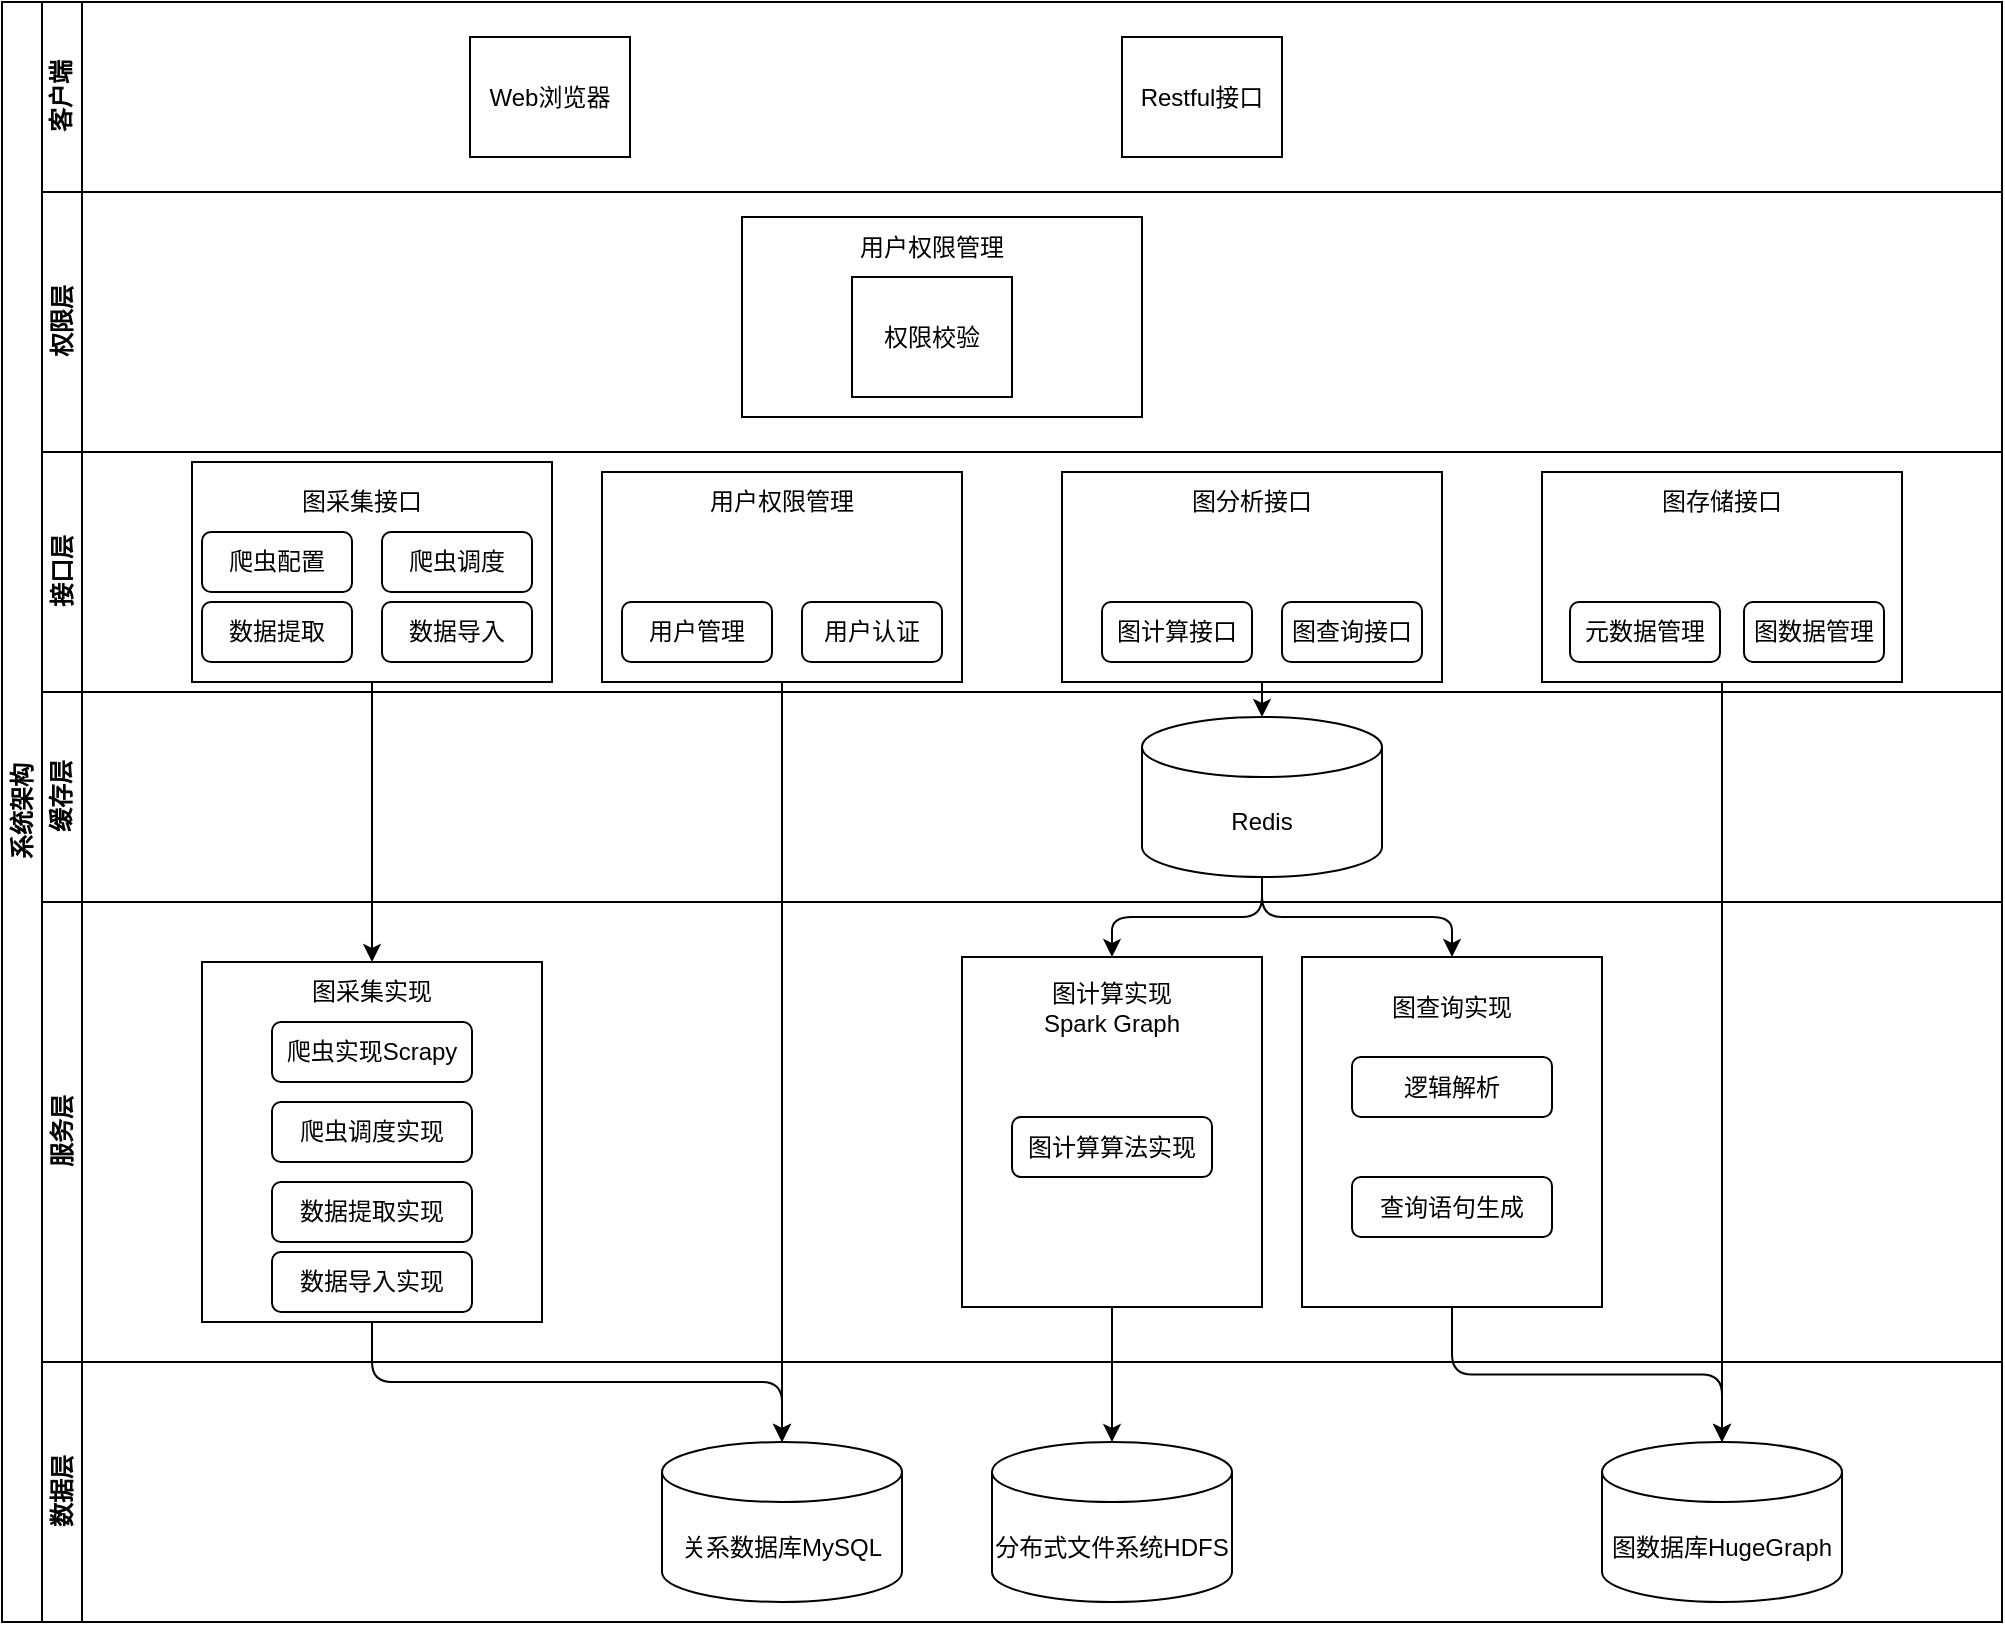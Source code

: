 <mxfile version="22.1.21" type="github">
  <diagram id="prtHgNgQTEPvFCAcTncT" name="Page-1">
    <mxGraphModel dx="1434" dy="738" grid="1" gridSize="10" guides="1" tooltips="1" connect="1" arrows="1" fold="1" page="1" pageScale="1" pageWidth="827" pageHeight="1169" math="0" shadow="0">
      <root>
        <mxCell id="0" />
        <mxCell id="1" parent="0" />
        <mxCell id="dNxyNK7c78bLwvsdeMH5-19" value="系统架构" style="swimlane;html=1;childLayout=stackLayout;resizeParent=1;resizeParentMax=0;horizontal=0;startSize=20;horizontalStack=0;" parent="1" vertex="1">
          <mxGeometry x="140" y="130" width="1000" height="810" as="geometry">
            <mxRectangle x="120" y="120" width="40" height="60" as="alternateBounds" />
          </mxGeometry>
        </mxCell>
        <mxCell id="dNxyNK7c78bLwvsdeMH5-20" value="客户端" style="swimlane;html=1;startSize=20;horizontal=0;" parent="dNxyNK7c78bLwvsdeMH5-19" vertex="1">
          <mxGeometry x="20" width="980" height="95" as="geometry" />
        </mxCell>
        <mxCell id="dNxyNK7c78bLwvsdeMH5-24" value="Web浏览器" style="rounded=0;whiteSpace=wrap;html=1;fontFamily=Helvetica;fontSize=12;fontColor=#000000;align=center;" parent="dNxyNK7c78bLwvsdeMH5-20" vertex="1">
          <mxGeometry x="214" y="17.5" width="80" height="60" as="geometry" />
        </mxCell>
        <mxCell id="dNxyNK7c78bLwvsdeMH5-30" value="Restful接口" style="rounded=0;whiteSpace=wrap;html=1;fontFamily=Helvetica;fontSize=12;fontColor=#000000;align=center;" parent="dNxyNK7c78bLwvsdeMH5-20" vertex="1">
          <mxGeometry x="540" y="17.5" width="80" height="60" as="geometry" />
        </mxCell>
        <mxCell id="OXVK6N7dL4cA4dyh83I7-69" value="权限层" style="swimlane;html=1;startSize=20;horizontal=0;" parent="dNxyNK7c78bLwvsdeMH5-19" vertex="1">
          <mxGeometry x="20" y="95" width="980" height="130" as="geometry" />
        </mxCell>
        <mxCell id="OXVK6N7dL4cA4dyh83I7-86" value="" style="rounded=0;whiteSpace=wrap;html=1;fontFamily=Helvetica;fontSize=12;fontColor=#000000;align=center;" parent="OXVK6N7dL4cA4dyh83I7-69" vertex="1">
          <mxGeometry x="350" y="12.5" width="200" height="100" as="geometry" />
        </mxCell>
        <mxCell id="OXVK6N7dL4cA4dyh83I7-70" value="权限校验" style="rounded=0;whiteSpace=wrap;html=1;fontFamily=Helvetica;fontSize=12;fontColor=#000000;align=center;" parent="OXVK6N7dL4cA4dyh83I7-69" vertex="1">
          <mxGeometry x="405" y="42.5" width="80" height="60" as="geometry" />
        </mxCell>
        <mxCell id="OXVK6N7dL4cA4dyh83I7-87" value="用户权限管理" style="text;html=1;strokeColor=none;fillColor=none;align=center;verticalAlign=middle;whiteSpace=wrap;rounded=0;" parent="OXVK6N7dL4cA4dyh83I7-69" vertex="1">
          <mxGeometry x="380" y="12.5" width="130" height="30" as="geometry" />
        </mxCell>
        <mxCell id="dNxyNK7c78bLwvsdeMH5-21" value="接口层" style="swimlane;html=1;startSize=20;horizontal=0;" parent="dNxyNK7c78bLwvsdeMH5-19" vertex="1">
          <mxGeometry x="20" y="225" width="980" height="120" as="geometry" />
        </mxCell>
        <mxCell id="dNxyNK7c78bLwvsdeMH5-26" value="" style="rounded=0;whiteSpace=wrap;html=1;fontFamily=Helvetica;fontSize=12;fontColor=#000000;align=center;" parent="dNxyNK7c78bLwvsdeMH5-21" vertex="1">
          <mxGeometry x="75" y="5" width="180" height="110" as="geometry" />
        </mxCell>
        <mxCell id="OXVK6N7dL4cA4dyh83I7-6" value="" style="rounded=0;whiteSpace=wrap;html=1;fontFamily=Helvetica;fontSize=12;fontColor=#000000;align=center;" parent="dNxyNK7c78bLwvsdeMH5-21" vertex="1">
          <mxGeometry x="750" y="10" width="180" height="105" as="geometry" />
        </mxCell>
        <mxCell id="OXVK6N7dL4cA4dyh83I7-10" value="" style="rounded=0;whiteSpace=wrap;html=1;fontFamily=Helvetica;fontSize=12;fontColor=#000000;align=center;" parent="dNxyNK7c78bLwvsdeMH5-21" vertex="1">
          <mxGeometry x="510" y="10" width="190" height="105" as="geometry" />
        </mxCell>
        <mxCell id="OXVK6N7dL4cA4dyh83I7-58" value="图计算接口" style="rounded=1;whiteSpace=wrap;html=1;" parent="dNxyNK7c78bLwvsdeMH5-21" vertex="1">
          <mxGeometry x="530" y="75" width="75" height="30" as="geometry" />
        </mxCell>
        <mxCell id="OXVK6N7dL4cA4dyh83I7-59" value="图查询接口" style="rounded=1;whiteSpace=wrap;html=1;" parent="dNxyNK7c78bLwvsdeMH5-21" vertex="1">
          <mxGeometry x="620" y="75" width="70" height="30" as="geometry" />
        </mxCell>
        <mxCell id="OXVK6N7dL4cA4dyh83I7-60" value="图分析接口" style="text;html=1;strokeColor=none;fillColor=none;align=center;verticalAlign=middle;whiteSpace=wrap;rounded=0;" parent="dNxyNK7c78bLwvsdeMH5-21" vertex="1">
          <mxGeometry x="565" y="10" width="80" height="30" as="geometry" />
        </mxCell>
        <mxCell id="OXVK6N7dL4cA4dyh83I7-106" value="图存储接口" style="text;html=1;strokeColor=none;fillColor=none;align=center;verticalAlign=middle;whiteSpace=wrap;rounded=0;" parent="dNxyNK7c78bLwvsdeMH5-21" vertex="1">
          <mxGeometry x="800" y="10" width="80" height="30" as="geometry" />
        </mxCell>
        <mxCell id="OXVK6N7dL4cA4dyh83I7-107" value="元数据管理" style="rounded=1;whiteSpace=wrap;html=1;" parent="dNxyNK7c78bLwvsdeMH5-21" vertex="1">
          <mxGeometry x="764" y="75" width="75" height="30" as="geometry" />
        </mxCell>
        <mxCell id="OXVK6N7dL4cA4dyh83I7-108" value="图数据管理" style="rounded=1;whiteSpace=wrap;html=1;" parent="dNxyNK7c78bLwvsdeMH5-21" vertex="1">
          <mxGeometry x="851" y="75" width="70" height="30" as="geometry" />
        </mxCell>
        <mxCell id="OXVK6N7dL4cA4dyh83I7-114" value="图采集接口" style="text;html=1;strokeColor=none;fillColor=none;align=center;verticalAlign=middle;whiteSpace=wrap;rounded=0;" parent="dNxyNK7c78bLwvsdeMH5-21" vertex="1">
          <mxGeometry x="120" y="10" width="80" height="30" as="geometry" />
        </mxCell>
        <mxCell id="OXVK6N7dL4cA4dyh83I7-119" value="爬虫配置" style="rounded=1;whiteSpace=wrap;html=1;" parent="dNxyNK7c78bLwvsdeMH5-21" vertex="1">
          <mxGeometry x="80" y="40" width="75" height="30" as="geometry" />
        </mxCell>
        <mxCell id="OXVK6N7dL4cA4dyh83I7-120" value="爬虫调度" style="rounded=1;whiteSpace=wrap;html=1;" parent="dNxyNK7c78bLwvsdeMH5-21" vertex="1">
          <mxGeometry x="170" y="40" width="75" height="30" as="geometry" />
        </mxCell>
        <mxCell id="OXVK6N7dL4cA4dyh83I7-121" value="数据导入" style="rounded=1;whiteSpace=wrap;html=1;" parent="dNxyNK7c78bLwvsdeMH5-21" vertex="1">
          <mxGeometry x="170" y="75" width="75" height="30" as="geometry" />
        </mxCell>
        <mxCell id="OXVK6N7dL4cA4dyh83I7-122" value="数据提取" style="rounded=1;whiteSpace=wrap;html=1;" parent="dNxyNK7c78bLwvsdeMH5-21" vertex="1">
          <mxGeometry x="80" y="75" width="75" height="30" as="geometry" />
        </mxCell>
        <mxCell id="gIh5Fo65XQ78Bha1B1qZ-2" value="" style="rounded=0;whiteSpace=wrap;html=1;fontFamily=Helvetica;fontSize=12;fontColor=#000000;align=center;" vertex="1" parent="dNxyNK7c78bLwvsdeMH5-21">
          <mxGeometry x="280" y="10" width="180" height="105" as="geometry" />
        </mxCell>
        <mxCell id="gIh5Fo65XQ78Bha1B1qZ-3" value="用户权限管理" style="text;html=1;strokeColor=none;fillColor=none;align=center;verticalAlign=middle;whiteSpace=wrap;rounded=0;" vertex="1" parent="dNxyNK7c78bLwvsdeMH5-21">
          <mxGeometry x="330" y="10" width="80" height="30" as="geometry" />
        </mxCell>
        <mxCell id="gIh5Fo65XQ78Bha1B1qZ-4" value="用户管理" style="rounded=1;whiteSpace=wrap;html=1;" vertex="1" parent="dNxyNK7c78bLwvsdeMH5-21">
          <mxGeometry x="290" y="75" width="75" height="30" as="geometry" />
        </mxCell>
        <mxCell id="gIh5Fo65XQ78Bha1B1qZ-5" value="用户认证" style="rounded=1;whiteSpace=wrap;html=1;" vertex="1" parent="dNxyNK7c78bLwvsdeMH5-21">
          <mxGeometry x="380" y="75" width="70" height="30" as="geometry" />
        </mxCell>
        <mxCell id="OXVK6N7dL4cA4dyh83I7-91" value="缓存层" style="swimlane;html=1;startSize=20;horizontal=0;" parent="dNxyNK7c78bLwvsdeMH5-19" vertex="1">
          <mxGeometry x="20" y="345" width="980" height="105" as="geometry" />
        </mxCell>
        <mxCell id="OXVK6N7dL4cA4dyh83I7-95" value="Redis" style="shape=cylinder3;whiteSpace=wrap;html=1;boundedLbl=1;backgroundOutline=1;size=15;" parent="OXVK6N7dL4cA4dyh83I7-91" vertex="1">
          <mxGeometry x="550" y="12.5" width="120" height="80" as="geometry" />
        </mxCell>
        <mxCell id="OXVK6N7dL4cA4dyh83I7-73" style="edgeStyle=orthogonalEdgeStyle;rounded=1;orthogonalLoop=1;jettySize=auto;html=1;exitX=0.5;exitY=1;exitDx=0;exitDy=0;entryX=0.5;entryY=0;entryDx=0;entryDy=0;entryPerimeter=0;curved=0;" parent="dNxyNK7c78bLwvsdeMH5-19" source="OXVK6N7dL4cA4dyh83I7-52" target="OXVK6N7dL4cA4dyh83I7-68" edge="1">
          <mxGeometry relative="1" as="geometry" />
        </mxCell>
        <mxCell id="dNxyNK7c78bLwvsdeMH5-22" value="服务层" style="swimlane;html=1;startSize=20;horizontal=0;" parent="dNxyNK7c78bLwvsdeMH5-19" vertex="1">
          <mxGeometry x="20" y="450" width="980" height="230" as="geometry" />
        </mxCell>
        <mxCell id="OXVK6N7dL4cA4dyh83I7-24" value="" style="rounded=0;whiteSpace=wrap;html=1;fontFamily=Helvetica;fontSize=12;fontColor=#000000;align=center;" parent="dNxyNK7c78bLwvsdeMH5-22" vertex="1">
          <mxGeometry x="80" y="30" width="170" height="180" as="geometry" />
        </mxCell>
        <mxCell id="OXVK6N7dL4cA4dyh83I7-29" value="图采集实现&lt;br&gt;" style="text;html=1;strokeColor=none;fillColor=none;align=center;verticalAlign=middle;whiteSpace=wrap;rounded=0;" parent="dNxyNK7c78bLwvsdeMH5-22" vertex="1">
          <mxGeometry x="125" y="30" width="80" height="30" as="geometry" />
        </mxCell>
        <mxCell id="OXVK6N7dL4cA4dyh83I7-45" value="" style="rounded=0;whiteSpace=wrap;html=1;fontFamily=Helvetica;fontSize=12;fontColor=#000000;align=center;" parent="dNxyNK7c78bLwvsdeMH5-22" vertex="1">
          <mxGeometry x="460" y="27.5" width="150" height="175" as="geometry" />
        </mxCell>
        <mxCell id="OXVK6N7dL4cA4dyh83I7-46" value="图计算算法实现" style="rounded=1;whiteSpace=wrap;html=1;" parent="dNxyNK7c78bLwvsdeMH5-22" vertex="1">
          <mxGeometry x="485" y="107.5" width="100" height="30" as="geometry" />
        </mxCell>
        <mxCell id="OXVK6N7dL4cA4dyh83I7-50" value="图计算实现Spark Graph" style="text;html=1;strokeColor=none;fillColor=none;align=center;verticalAlign=middle;whiteSpace=wrap;rounded=0;" parent="dNxyNK7c78bLwvsdeMH5-22" vertex="1">
          <mxGeometry x="495" y="37.5" width="80" height="30" as="geometry" />
        </mxCell>
        <mxCell id="OXVK6N7dL4cA4dyh83I7-52" value="" style="rounded=0;whiteSpace=wrap;html=1;fontFamily=Helvetica;fontSize=12;fontColor=#000000;align=center;" parent="dNxyNK7c78bLwvsdeMH5-22" vertex="1">
          <mxGeometry x="630" y="27.5" width="150" height="175" as="geometry" />
        </mxCell>
        <mxCell id="OXVK6N7dL4cA4dyh83I7-57" value="图查询实现" style="text;html=1;strokeColor=none;fillColor=none;align=center;verticalAlign=middle;whiteSpace=wrap;rounded=0;" parent="dNxyNK7c78bLwvsdeMH5-22" vertex="1">
          <mxGeometry x="665" y="37.5" width="80" height="30" as="geometry" />
        </mxCell>
        <mxCell id="OXVK6N7dL4cA4dyh83I7-63" value="逻辑解析" style="rounded=1;whiteSpace=wrap;html=1;" parent="dNxyNK7c78bLwvsdeMH5-22" vertex="1">
          <mxGeometry x="655" y="77.5" width="100" height="30" as="geometry" />
        </mxCell>
        <mxCell id="OXVK6N7dL4cA4dyh83I7-64" value="查询语句生成" style="rounded=1;whiteSpace=wrap;html=1;" parent="dNxyNK7c78bLwvsdeMH5-22" vertex="1">
          <mxGeometry x="655" y="137.5" width="100" height="30" as="geometry" />
        </mxCell>
        <mxCell id="OXVK6N7dL4cA4dyh83I7-124" value="爬虫实现Scrapy" style="rounded=1;whiteSpace=wrap;html=1;" parent="dNxyNK7c78bLwvsdeMH5-22" vertex="1">
          <mxGeometry x="115" y="60" width="100" height="30" as="geometry" />
        </mxCell>
        <mxCell id="OXVK6N7dL4cA4dyh83I7-126" value="爬虫调度实现" style="rounded=1;whiteSpace=wrap;html=1;" parent="dNxyNK7c78bLwvsdeMH5-22" vertex="1">
          <mxGeometry x="115" y="100" width="100" height="30" as="geometry" />
        </mxCell>
        <mxCell id="OXVK6N7dL4cA4dyh83I7-127" value="数据提取实现" style="rounded=1;whiteSpace=wrap;html=1;" parent="dNxyNK7c78bLwvsdeMH5-22" vertex="1">
          <mxGeometry x="115" y="140" width="100" height="30" as="geometry" />
        </mxCell>
        <mxCell id="OXVK6N7dL4cA4dyh83I7-128" value="数据导入实现" style="rounded=1;whiteSpace=wrap;html=1;" parent="dNxyNK7c78bLwvsdeMH5-22" vertex="1">
          <mxGeometry x="115" y="175" width="100" height="30" as="geometry" />
        </mxCell>
        <mxCell id="OXVK6N7dL4cA4dyh83I7-67" value="数据层" style="swimlane;html=1;startSize=20;horizontal=0;" parent="dNxyNK7c78bLwvsdeMH5-19" vertex="1">
          <mxGeometry x="20" y="680" width="980" height="130" as="geometry" />
        </mxCell>
        <mxCell id="OXVK6N7dL4cA4dyh83I7-68" value="图数据库HugeGraph" style="shape=cylinder3;whiteSpace=wrap;html=1;boundedLbl=1;backgroundOutline=1;size=15;" parent="OXVK6N7dL4cA4dyh83I7-67" vertex="1">
          <mxGeometry x="780" y="40" width="120" height="80" as="geometry" />
        </mxCell>
        <mxCell id="OXVK6N7dL4cA4dyh83I7-74" value="关系数据库MySQL" style="shape=cylinder3;whiteSpace=wrap;html=1;boundedLbl=1;backgroundOutline=1;size=15;" parent="OXVK6N7dL4cA4dyh83I7-67" vertex="1">
          <mxGeometry x="310" y="40" width="120" height="80" as="geometry" />
        </mxCell>
        <mxCell id="OXVK6N7dL4cA4dyh83I7-81" value="分布式文件系统HDFS" style="shape=cylinder3;whiteSpace=wrap;html=1;boundedLbl=1;backgroundOutline=1;size=15;" parent="OXVK6N7dL4cA4dyh83I7-67" vertex="1">
          <mxGeometry x="475" y="40" width="120" height="80" as="geometry" />
        </mxCell>
        <mxCell id="OXVK6N7dL4cA4dyh83I7-77" style="edgeStyle=orthogonalEdgeStyle;rounded=1;orthogonalLoop=1;jettySize=auto;html=1;exitX=0.5;exitY=1;exitDx=0;exitDy=0;entryX=0.5;entryY=0;entryDx=0;entryDy=0;entryPerimeter=0;curved=0;" parent="dNxyNK7c78bLwvsdeMH5-19" source="OXVK6N7dL4cA4dyh83I7-24" target="OXVK6N7dL4cA4dyh83I7-74" edge="1">
          <mxGeometry relative="1" as="geometry" />
        </mxCell>
        <mxCell id="OXVK6N7dL4cA4dyh83I7-83" style="edgeStyle=orthogonalEdgeStyle;rounded=1;orthogonalLoop=1;jettySize=auto;html=1;exitX=0.5;exitY=1;exitDx=0;exitDy=0;curved=0;" parent="dNxyNK7c78bLwvsdeMH5-19" source="OXVK6N7dL4cA4dyh83I7-45" target="OXVK6N7dL4cA4dyh83I7-81" edge="1">
          <mxGeometry relative="1" as="geometry" />
        </mxCell>
        <mxCell id="OXVK6N7dL4cA4dyh83I7-96" style="edgeStyle=orthogonalEdgeStyle;rounded=0;orthogonalLoop=1;jettySize=auto;html=1;exitX=0.5;exitY=1;exitDx=0;exitDy=0;entryX=0.5;entryY=0;entryDx=0;entryDy=0;" parent="dNxyNK7c78bLwvsdeMH5-19" source="dNxyNK7c78bLwvsdeMH5-26" target="OXVK6N7dL4cA4dyh83I7-24" edge="1">
          <mxGeometry relative="1" as="geometry" />
        </mxCell>
        <mxCell id="OXVK6N7dL4cA4dyh83I7-101" style="edgeStyle=orthogonalEdgeStyle;rounded=0;orthogonalLoop=1;jettySize=auto;html=1;exitX=0.5;exitY=1;exitDx=0;exitDy=0;entryX=0.5;entryY=0;entryDx=0;entryDy=0;entryPerimeter=0;" parent="dNxyNK7c78bLwvsdeMH5-19" source="OXVK6N7dL4cA4dyh83I7-6" target="OXVK6N7dL4cA4dyh83I7-68" edge="1">
          <mxGeometry relative="1" as="geometry" />
        </mxCell>
        <mxCell id="OXVK6N7dL4cA4dyh83I7-104" style="edgeStyle=orthogonalEdgeStyle;rounded=1;orthogonalLoop=1;jettySize=auto;html=1;exitX=0.5;exitY=1;exitDx=0;exitDy=0;exitPerimeter=0;entryX=0.5;entryY=0;entryDx=0;entryDy=0;curved=0;" parent="dNxyNK7c78bLwvsdeMH5-19" source="OXVK6N7dL4cA4dyh83I7-95" target="OXVK6N7dL4cA4dyh83I7-52" edge="1">
          <mxGeometry relative="1" as="geometry" />
        </mxCell>
        <mxCell id="gIh5Fo65XQ78Bha1B1qZ-9" style="edgeStyle=orthogonalEdgeStyle;rounded=1;orthogonalLoop=1;jettySize=auto;html=1;exitX=0.5;exitY=1;exitDx=0;exitDy=0;exitPerimeter=0;entryX=0.5;entryY=0;entryDx=0;entryDy=0;curved=0;" edge="1" parent="dNxyNK7c78bLwvsdeMH5-19" source="OXVK6N7dL4cA4dyh83I7-95" target="OXVK6N7dL4cA4dyh83I7-45">
          <mxGeometry relative="1" as="geometry" />
        </mxCell>
        <mxCell id="gIh5Fo65XQ78Bha1B1qZ-10" style="edgeStyle=orthogonalEdgeStyle;rounded=0;orthogonalLoop=1;jettySize=auto;html=1;exitX=0.5;exitY=1;exitDx=0;exitDy=0;entryX=0.5;entryY=0;entryDx=0;entryDy=0;entryPerimeter=0;" edge="1" parent="dNxyNK7c78bLwvsdeMH5-19" source="OXVK6N7dL4cA4dyh83I7-10" target="OXVK6N7dL4cA4dyh83I7-95">
          <mxGeometry relative="1" as="geometry" />
        </mxCell>
        <mxCell id="gIh5Fo65XQ78Bha1B1qZ-11" style="edgeStyle=orthogonalEdgeStyle;rounded=0;orthogonalLoop=1;jettySize=auto;html=1;exitX=0.5;exitY=1;exitDx=0;exitDy=0;" edge="1" parent="dNxyNK7c78bLwvsdeMH5-19" source="gIh5Fo65XQ78Bha1B1qZ-2" target="OXVK6N7dL4cA4dyh83I7-74">
          <mxGeometry relative="1" as="geometry" />
        </mxCell>
      </root>
    </mxGraphModel>
  </diagram>
</mxfile>
